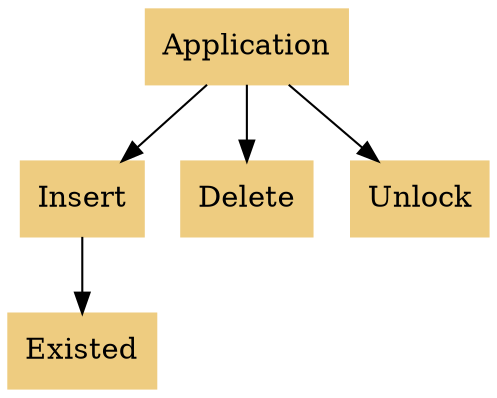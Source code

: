 digraph G {
    node [shape=record style=filled color="#eecc80"];
    Application -> Insert;
    Application -> Delete;
    Application -> Unlock;

    Insert -> Existed;

}